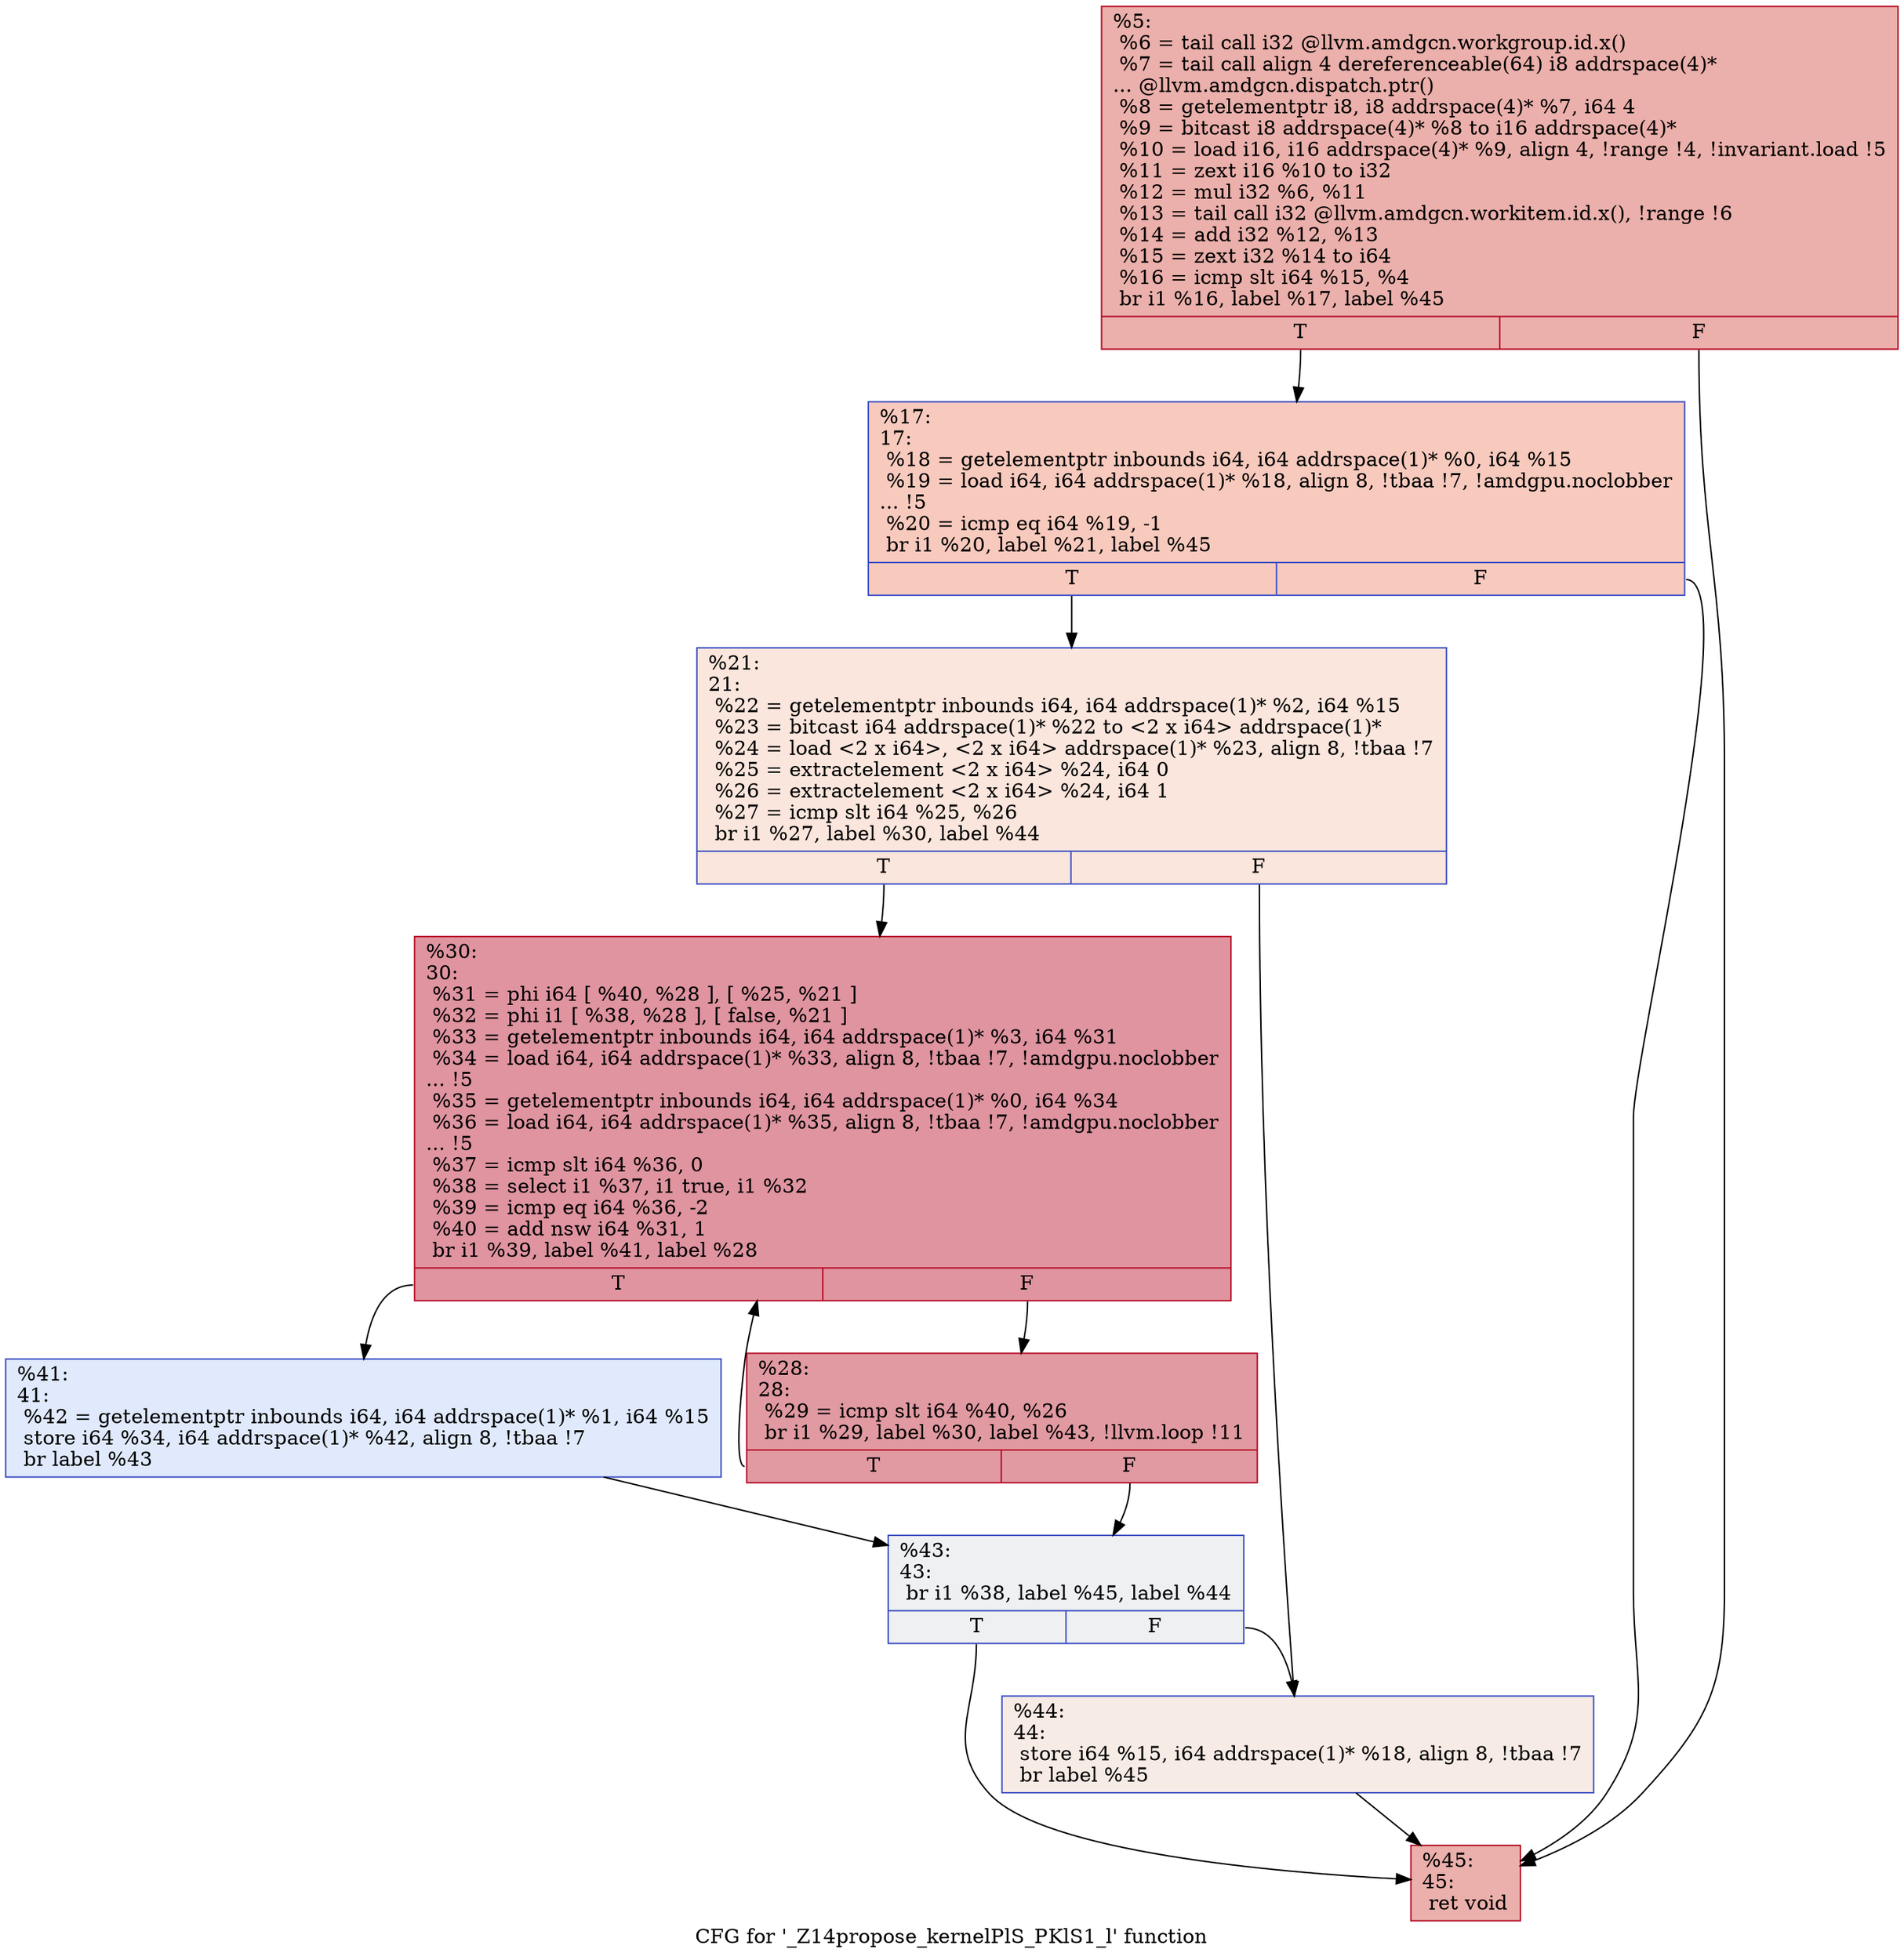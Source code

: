 digraph "CFG for '_Z14propose_kernelPlS_PKlS1_l' function" {
	label="CFG for '_Z14propose_kernelPlS_PKlS1_l' function";

	Node0x53b9750 [shape=record,color="#b70d28ff", style=filled, fillcolor="#d24b4070",label="{%5:\l  %6 = tail call i32 @llvm.amdgcn.workgroup.id.x()\l  %7 = tail call align 4 dereferenceable(64) i8 addrspace(4)*\l... @llvm.amdgcn.dispatch.ptr()\l  %8 = getelementptr i8, i8 addrspace(4)* %7, i64 4\l  %9 = bitcast i8 addrspace(4)* %8 to i16 addrspace(4)*\l  %10 = load i16, i16 addrspace(4)* %9, align 4, !range !4, !invariant.load !5\l  %11 = zext i16 %10 to i32\l  %12 = mul i32 %6, %11\l  %13 = tail call i32 @llvm.amdgcn.workitem.id.x(), !range !6\l  %14 = add i32 %12, %13\l  %15 = zext i32 %14 to i64\l  %16 = icmp slt i64 %15, %4\l  br i1 %16, label %17, label %45\l|{<s0>T|<s1>F}}"];
	Node0x53b9750:s0 -> Node0x53ba210;
	Node0x53b9750:s1 -> Node0x53bb760;
	Node0x53ba210 [shape=record,color="#3d50c3ff", style=filled, fillcolor="#ef886b70",label="{%17:\l17:                                               \l  %18 = getelementptr inbounds i64, i64 addrspace(1)* %0, i64 %15\l  %19 = load i64, i64 addrspace(1)* %18, align 8, !tbaa !7, !amdgpu.noclobber\l... !5\l  %20 = icmp eq i64 %19, -1\l  br i1 %20, label %21, label %45\l|{<s0>T|<s1>F}}"];
	Node0x53ba210:s0 -> Node0x53bc1d0;
	Node0x53ba210:s1 -> Node0x53bb760;
	Node0x53bc1d0 [shape=record,color="#3d50c3ff", style=filled, fillcolor="#f3c7b170",label="{%21:\l21:                                               \l  %22 = getelementptr inbounds i64, i64 addrspace(1)* %2, i64 %15\l  %23 = bitcast i64 addrspace(1)* %22 to \<2 x i64\> addrspace(1)*\l  %24 = load \<2 x i64\>, \<2 x i64\> addrspace(1)* %23, align 8, !tbaa !7\l  %25 = extractelement \<2 x i64\> %24, i64 0\l  %26 = extractelement \<2 x i64\> %24, i64 1\l  %27 = icmp slt i64 %25, %26\l  br i1 %27, label %30, label %44\l|{<s0>T|<s1>F}}"];
	Node0x53bc1d0:s0 -> Node0x53bd290;
	Node0x53bc1d0:s1 -> Node0x53bd320;
	Node0x53bd460 [shape=record,color="#b70d28ff", style=filled, fillcolor="#bb1b2c70",label="{%28:\l28:                                               \l  %29 = icmp slt i64 %40, %26\l  br i1 %29, label %30, label %43, !llvm.loop !11\l|{<s0>T|<s1>F}}"];
	Node0x53bd460:s0 -> Node0x53bd290;
	Node0x53bd460:s1 -> Node0x53bd5b0;
	Node0x53bd290 [shape=record,color="#b70d28ff", style=filled, fillcolor="#b70d2870",label="{%30:\l30:                                               \l  %31 = phi i64 [ %40, %28 ], [ %25, %21 ]\l  %32 = phi i1 [ %38, %28 ], [ false, %21 ]\l  %33 = getelementptr inbounds i64, i64 addrspace(1)* %3, i64 %31\l  %34 = load i64, i64 addrspace(1)* %33, align 8, !tbaa !7, !amdgpu.noclobber\l... !5\l  %35 = getelementptr inbounds i64, i64 addrspace(1)* %0, i64 %34\l  %36 = load i64, i64 addrspace(1)* %35, align 8, !tbaa !7, !amdgpu.noclobber\l... !5\l  %37 = icmp slt i64 %36, 0\l  %38 = select i1 %37, i1 true, i1 %32\l  %39 = icmp eq i64 %36, -2\l  %40 = add nsw i64 %31, 1\l  br i1 %39, label %41, label %28\l|{<s0>T|<s1>F}}"];
	Node0x53bd290:s0 -> Node0x53be020;
	Node0x53bd290:s1 -> Node0x53bd460;
	Node0x53be020 [shape=record,color="#3d50c3ff", style=filled, fillcolor="#b9d0f970",label="{%41:\l41:                                               \l  %42 = getelementptr inbounds i64, i64 addrspace(1)* %1, i64 %15\l  store i64 %34, i64 addrspace(1)* %42, align 8, !tbaa !7\l  br label %43\l}"];
	Node0x53be020 -> Node0x53bd5b0;
	Node0x53bd5b0 [shape=record,color="#3d50c3ff", style=filled, fillcolor="#d9dce170",label="{%43:\l43:                                               \l  br i1 %38, label %45, label %44\l|{<s0>T|<s1>F}}"];
	Node0x53bd5b0:s0 -> Node0x53bb760;
	Node0x53bd5b0:s1 -> Node0x53bd320;
	Node0x53bd320 [shape=record,color="#3d50c3ff", style=filled, fillcolor="#ecd3c570",label="{%44:\l44:                                               \l  store i64 %15, i64 addrspace(1)* %18, align 8, !tbaa !7\l  br label %45\l}"];
	Node0x53bd320 -> Node0x53bb760;
	Node0x53bb760 [shape=record,color="#b70d28ff", style=filled, fillcolor="#d24b4070",label="{%45:\l45:                                               \l  ret void\l}"];
}
